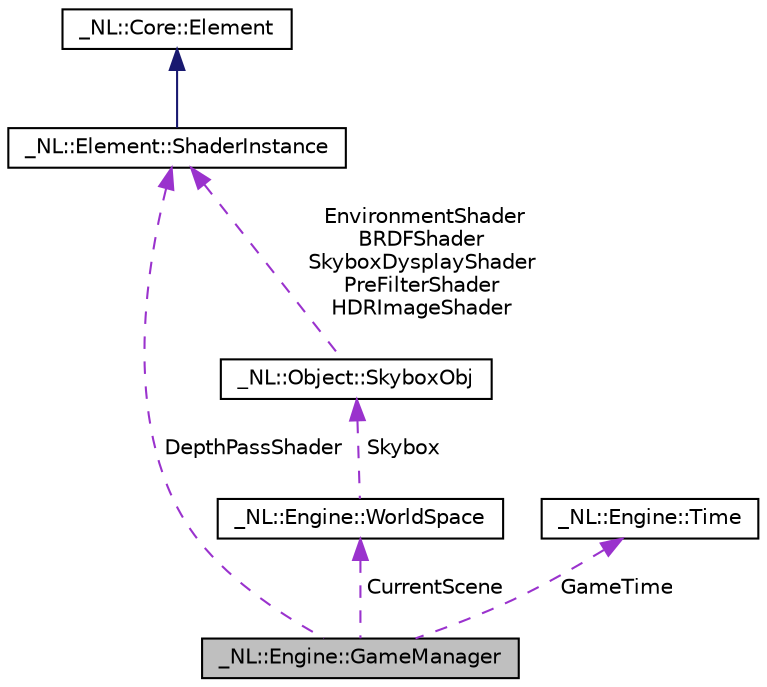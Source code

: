 digraph "_NL::Engine::GameManager"
{
  edge [fontname="Helvetica",fontsize="10",labelfontname="Helvetica",labelfontsize="10"];
  node [fontname="Helvetica",fontsize="10",shape=record];
  Node1 [label="_NL::Engine::GameManager",height=0.2,width=0.4,color="black", fillcolor="grey75", style="filled", fontcolor="black"];
  Node2 -> Node1 [dir="back",color="darkorchid3",fontsize="10",style="dashed",label=" CurrentScene" ,fontname="Helvetica"];
  Node2 [label="_NL::Engine::WorldSpace",height=0.2,width=0.4,color="black", fillcolor="white", style="filled",URL="$class___n_l_1_1_engine_1_1_world_space.html"];
  Node3 -> Node2 [dir="back",color="darkorchid3",fontsize="10",style="dashed",label=" Skybox" ,fontname="Helvetica"];
  Node3 [label="_NL::Object::SkyboxObj",height=0.2,width=0.4,color="black", fillcolor="white", style="filled",URL="$class___n_l_1_1_object_1_1_skybox_obj.html"];
  Node4 -> Node3 [dir="back",color="darkorchid3",fontsize="10",style="dashed",label=" EnvironmentShader\nBRDFShader\nSkyboxDysplayShader\nPreFilterShader\nHDRImageShader" ,fontname="Helvetica"];
  Node4 [label="_NL::Element::ShaderInstance",height=0.2,width=0.4,color="black", fillcolor="white", style="filled",URL="$class___n_l_1_1_element_1_1_shader_instance.html"];
  Node5 -> Node4 [dir="back",color="midnightblue",fontsize="10",style="solid",fontname="Helvetica"];
  Node5 [label="_NL::Core::Element",height=0.2,width=0.4,color="black", fillcolor="white", style="filled",URL="$class___n_l_1_1_core_1_1_element.html"];
  Node6 -> Node1 [dir="back",color="darkorchid3",fontsize="10",style="dashed",label=" GameTime" ,fontname="Helvetica"];
  Node6 [label="_NL::Engine::Time",height=0.2,width=0.4,color="black", fillcolor="white", style="filled",URL="$class___n_l_1_1_engine_1_1_time.html"];
  Node4 -> Node1 [dir="back",color="darkorchid3",fontsize="10",style="dashed",label=" DepthPassShader" ,fontname="Helvetica"];
}

